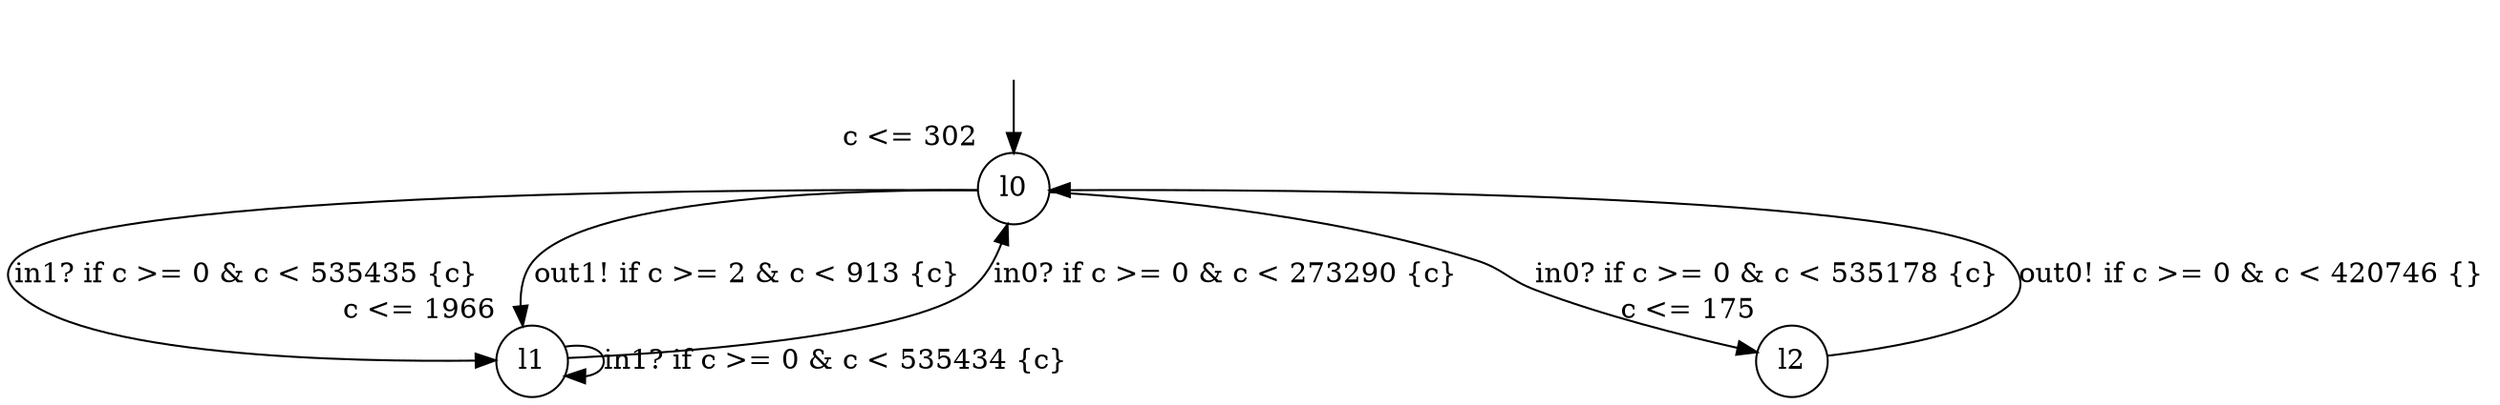 digraph g {
__start0 [label="" shape="none"];
l0 [shape="circle" margin=0 label="l0", xlabel="c <= 302"];
l1 [shape="circle" margin=0 label="l1", xlabel="c <= 1966"];
l2 [shape="circle" margin=0 label="l2", xlabel="c <= 175"];
l0 -> l2 [label="in0? if c >= 0 & c < 535178 {c} "];
l0 -> l1 [label="in1? if c >= 0 & c < 535435 {c} "];
l0 -> l1 [label="out1! if c >= 2 & c < 913 {c} "];
l1 -> l1 [label="in1? if c >= 0 & c < 535434 {c} "];
l1 -> l0 [label="in0? if c >= 0 & c < 273290 {c} "];
l2 -> l0 [label="out0! if c >= 0 & c < 420746 {} "];
__start0 -> l0;
}
